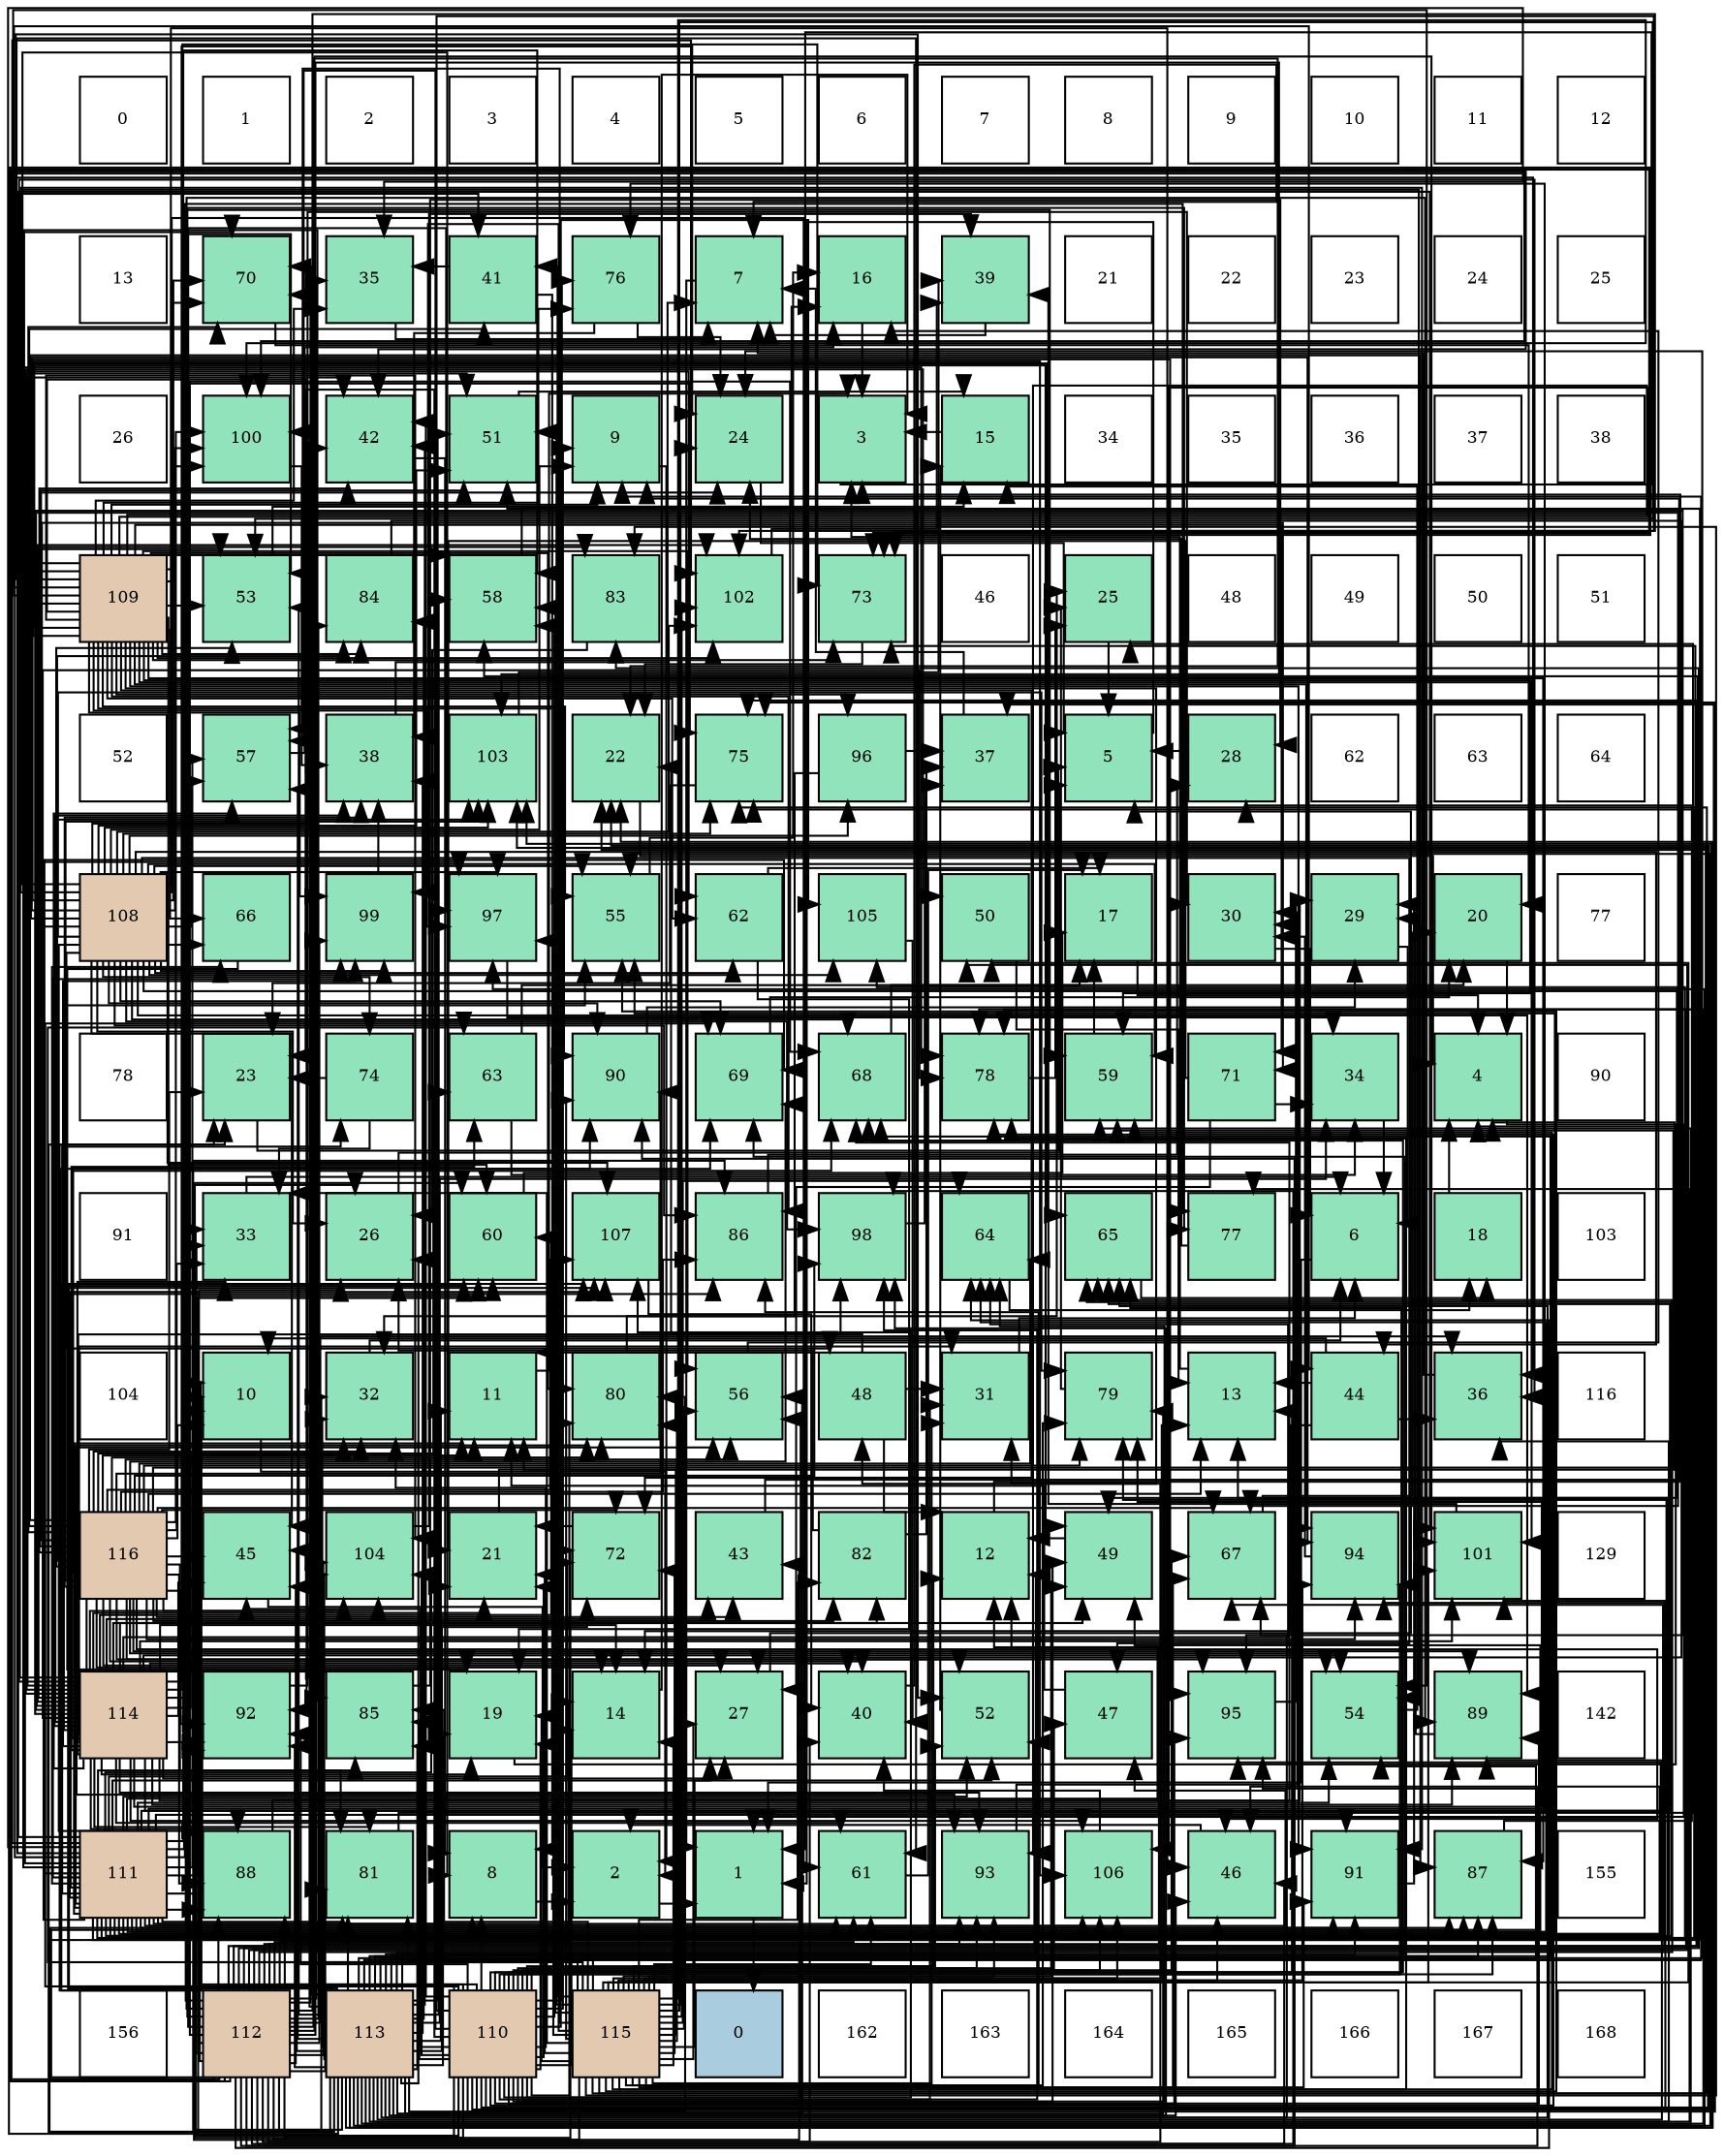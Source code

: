 digraph layout{
 rankdir=TB;
 splines=ortho;
 node [style=filled shape=square fixedsize=true width=0.6];
0[label="0", fontsize=8, fillcolor="#ffffff"];
1[label="1", fontsize=8, fillcolor="#ffffff"];
2[label="2", fontsize=8, fillcolor="#ffffff"];
3[label="3", fontsize=8, fillcolor="#ffffff"];
4[label="4", fontsize=8, fillcolor="#ffffff"];
5[label="5", fontsize=8, fillcolor="#ffffff"];
6[label="6", fontsize=8, fillcolor="#ffffff"];
7[label="7", fontsize=8, fillcolor="#ffffff"];
8[label="8", fontsize=8, fillcolor="#ffffff"];
9[label="9", fontsize=8, fillcolor="#ffffff"];
10[label="10", fontsize=8, fillcolor="#ffffff"];
11[label="11", fontsize=8, fillcolor="#ffffff"];
12[label="12", fontsize=8, fillcolor="#ffffff"];
13[label="13", fontsize=8, fillcolor="#ffffff"];
14[label="70", fontsize=8, fillcolor="#91e3bb"];
15[label="35", fontsize=8, fillcolor="#91e3bb"];
16[label="41", fontsize=8, fillcolor="#91e3bb"];
17[label="76", fontsize=8, fillcolor="#91e3bb"];
18[label="7", fontsize=8, fillcolor="#91e3bb"];
19[label="16", fontsize=8, fillcolor="#91e3bb"];
20[label="39", fontsize=8, fillcolor="#91e3bb"];
21[label="21", fontsize=8, fillcolor="#ffffff"];
22[label="22", fontsize=8, fillcolor="#ffffff"];
23[label="23", fontsize=8, fillcolor="#ffffff"];
24[label="24", fontsize=8, fillcolor="#ffffff"];
25[label="25", fontsize=8, fillcolor="#ffffff"];
26[label="26", fontsize=8, fillcolor="#ffffff"];
27[label="100", fontsize=8, fillcolor="#91e3bb"];
28[label="42", fontsize=8, fillcolor="#91e3bb"];
29[label="51", fontsize=8, fillcolor="#91e3bb"];
30[label="9", fontsize=8, fillcolor="#91e3bb"];
31[label="24", fontsize=8, fillcolor="#91e3bb"];
32[label="3", fontsize=8, fillcolor="#91e3bb"];
33[label="15", fontsize=8, fillcolor="#91e3bb"];
34[label="34", fontsize=8, fillcolor="#ffffff"];
35[label="35", fontsize=8, fillcolor="#ffffff"];
36[label="36", fontsize=8, fillcolor="#ffffff"];
37[label="37", fontsize=8, fillcolor="#ffffff"];
38[label="38", fontsize=8, fillcolor="#ffffff"];
39[label="109", fontsize=8, fillcolor="#e3c9af"];
40[label="53", fontsize=8, fillcolor="#91e3bb"];
41[label="84", fontsize=8, fillcolor="#91e3bb"];
42[label="58", fontsize=8, fillcolor="#91e3bb"];
43[label="83", fontsize=8, fillcolor="#91e3bb"];
44[label="102", fontsize=8, fillcolor="#91e3bb"];
45[label="73", fontsize=8, fillcolor="#91e3bb"];
46[label="46", fontsize=8, fillcolor="#ffffff"];
47[label="25", fontsize=8, fillcolor="#91e3bb"];
48[label="48", fontsize=8, fillcolor="#ffffff"];
49[label="49", fontsize=8, fillcolor="#ffffff"];
50[label="50", fontsize=8, fillcolor="#ffffff"];
51[label="51", fontsize=8, fillcolor="#ffffff"];
52[label="52", fontsize=8, fillcolor="#ffffff"];
53[label="57", fontsize=8, fillcolor="#91e3bb"];
54[label="38", fontsize=8, fillcolor="#91e3bb"];
55[label="103", fontsize=8, fillcolor="#91e3bb"];
56[label="22", fontsize=8, fillcolor="#91e3bb"];
57[label="75", fontsize=8, fillcolor="#91e3bb"];
58[label="96", fontsize=8, fillcolor="#91e3bb"];
59[label="37", fontsize=8, fillcolor="#91e3bb"];
60[label="5", fontsize=8, fillcolor="#91e3bb"];
61[label="28", fontsize=8, fillcolor="#91e3bb"];
62[label="62", fontsize=8, fillcolor="#ffffff"];
63[label="63", fontsize=8, fillcolor="#ffffff"];
64[label="64", fontsize=8, fillcolor="#ffffff"];
65[label="108", fontsize=8, fillcolor="#e3c9af"];
66[label="66", fontsize=8, fillcolor="#91e3bb"];
67[label="99", fontsize=8, fillcolor="#91e3bb"];
68[label="97", fontsize=8, fillcolor="#91e3bb"];
69[label="55", fontsize=8, fillcolor="#91e3bb"];
70[label="62", fontsize=8, fillcolor="#91e3bb"];
71[label="105", fontsize=8, fillcolor="#91e3bb"];
72[label="50", fontsize=8, fillcolor="#91e3bb"];
73[label="17", fontsize=8, fillcolor="#91e3bb"];
74[label="30", fontsize=8, fillcolor="#91e3bb"];
75[label="29", fontsize=8, fillcolor="#91e3bb"];
76[label="20", fontsize=8, fillcolor="#91e3bb"];
77[label="77", fontsize=8, fillcolor="#ffffff"];
78[label="78", fontsize=8, fillcolor="#ffffff"];
79[label="23", fontsize=8, fillcolor="#91e3bb"];
80[label="74", fontsize=8, fillcolor="#91e3bb"];
81[label="63", fontsize=8, fillcolor="#91e3bb"];
82[label="90", fontsize=8, fillcolor="#91e3bb"];
83[label="69", fontsize=8, fillcolor="#91e3bb"];
84[label="68", fontsize=8, fillcolor="#91e3bb"];
85[label="78", fontsize=8, fillcolor="#91e3bb"];
86[label="59", fontsize=8, fillcolor="#91e3bb"];
87[label="71", fontsize=8, fillcolor="#91e3bb"];
88[label="34", fontsize=8, fillcolor="#91e3bb"];
89[label="4", fontsize=8, fillcolor="#91e3bb"];
90[label="90", fontsize=8, fillcolor="#ffffff"];
91[label="91", fontsize=8, fillcolor="#ffffff"];
92[label="33", fontsize=8, fillcolor="#91e3bb"];
93[label="26", fontsize=8, fillcolor="#91e3bb"];
94[label="60", fontsize=8, fillcolor="#91e3bb"];
95[label="107", fontsize=8, fillcolor="#91e3bb"];
96[label="86", fontsize=8, fillcolor="#91e3bb"];
97[label="98", fontsize=8, fillcolor="#91e3bb"];
98[label="64", fontsize=8, fillcolor="#91e3bb"];
99[label="65", fontsize=8, fillcolor="#91e3bb"];
100[label="77", fontsize=8, fillcolor="#91e3bb"];
101[label="6", fontsize=8, fillcolor="#91e3bb"];
102[label="18", fontsize=8, fillcolor="#91e3bb"];
103[label="103", fontsize=8, fillcolor="#ffffff"];
104[label="104", fontsize=8, fillcolor="#ffffff"];
105[label="10", fontsize=8, fillcolor="#91e3bb"];
106[label="32", fontsize=8, fillcolor="#91e3bb"];
107[label="11", fontsize=8, fillcolor="#91e3bb"];
108[label="80", fontsize=8, fillcolor="#91e3bb"];
109[label="56", fontsize=8, fillcolor="#91e3bb"];
110[label="48", fontsize=8, fillcolor="#91e3bb"];
111[label="31", fontsize=8, fillcolor="#91e3bb"];
112[label="79", fontsize=8, fillcolor="#91e3bb"];
113[label="13", fontsize=8, fillcolor="#91e3bb"];
114[label="44", fontsize=8, fillcolor="#91e3bb"];
115[label="36", fontsize=8, fillcolor="#91e3bb"];
116[label="116", fontsize=8, fillcolor="#ffffff"];
117[label="116", fontsize=8, fillcolor="#e3c9af"];
118[label="45", fontsize=8, fillcolor="#91e3bb"];
119[label="104", fontsize=8, fillcolor="#91e3bb"];
120[label="21", fontsize=8, fillcolor="#91e3bb"];
121[label="72", fontsize=8, fillcolor="#91e3bb"];
122[label="43", fontsize=8, fillcolor="#91e3bb"];
123[label="82", fontsize=8, fillcolor="#91e3bb"];
124[label="12", fontsize=8, fillcolor="#91e3bb"];
125[label="49", fontsize=8, fillcolor="#91e3bb"];
126[label="67", fontsize=8, fillcolor="#91e3bb"];
127[label="94", fontsize=8, fillcolor="#91e3bb"];
128[label="101", fontsize=8, fillcolor="#91e3bb"];
129[label="129", fontsize=8, fillcolor="#ffffff"];
130[label="114", fontsize=8, fillcolor="#e3c9af"];
131[label="92", fontsize=8, fillcolor="#91e3bb"];
132[label="85", fontsize=8, fillcolor="#91e3bb"];
133[label="19", fontsize=8, fillcolor="#91e3bb"];
134[label="14", fontsize=8, fillcolor="#91e3bb"];
135[label="27", fontsize=8, fillcolor="#91e3bb"];
136[label="40", fontsize=8, fillcolor="#91e3bb"];
137[label="52", fontsize=8, fillcolor="#91e3bb"];
138[label="47", fontsize=8, fillcolor="#91e3bb"];
139[label="95", fontsize=8, fillcolor="#91e3bb"];
140[label="54", fontsize=8, fillcolor="#91e3bb"];
141[label="89", fontsize=8, fillcolor="#91e3bb"];
142[label="142", fontsize=8, fillcolor="#ffffff"];
143[label="111", fontsize=8, fillcolor="#e3c9af"];
144[label="88", fontsize=8, fillcolor="#91e3bb"];
145[label="81", fontsize=8, fillcolor="#91e3bb"];
146[label="8", fontsize=8, fillcolor="#91e3bb"];
147[label="2", fontsize=8, fillcolor="#91e3bb"];
148[label="1", fontsize=8, fillcolor="#91e3bb"];
149[label="61", fontsize=8, fillcolor="#91e3bb"];
150[label="93", fontsize=8, fillcolor="#91e3bb"];
151[label="106", fontsize=8, fillcolor="#91e3bb"];
152[label="46", fontsize=8, fillcolor="#91e3bb"];
153[label="91", fontsize=8, fillcolor="#91e3bb"];
154[label="87", fontsize=8, fillcolor="#91e3bb"];
155[label="155", fontsize=8, fillcolor="#ffffff"];
156[label="156", fontsize=8, fillcolor="#ffffff"];
157[label="112", fontsize=8, fillcolor="#e3c9af"];
158[label="113", fontsize=8, fillcolor="#e3c9af"];
159[label="110", fontsize=8, fillcolor="#e3c9af"];
160[label="115", fontsize=8, fillcolor="#e3c9af"];
161[label="0", fontsize=8, fillcolor="#a9ccde"];
162[label="162", fontsize=8, fillcolor="#ffffff"];
163[label="163", fontsize=8, fillcolor="#ffffff"];
164[label="164", fontsize=8, fillcolor="#ffffff"];
165[label="165", fontsize=8, fillcolor="#ffffff"];
166[label="166", fontsize=8, fillcolor="#ffffff"];
167[label="167", fontsize=8, fillcolor="#ffffff"];
168[label="168", fontsize=8, fillcolor="#ffffff"];
edge [constraint=false, style=vis];148 -> 161;
147 -> 148;
32 -> 148;
89 -> 148;
60 -> 148;
101 -> 148;
18 -> 148;
146 -> 147;
30 -> 147;
105 -> 147;
107 -> 32;
124 -> 32;
113 -> 32;
134 -> 32;
33 -> 32;
19 -> 32;
73 -> 89;
102 -> 89;
133 -> 89;
76 -> 89;
120 -> 89;
56 -> 89;
79 -> 60;
31 -> 60;
47 -> 60;
93 -> 60;
135 -> 60;
61 -> 60;
75 -> 101;
74 -> 101;
111 -> 101;
106 -> 101;
92 -> 101;
88 -> 101;
15 -> 18;
115 -> 18;
59 -> 18;
54 -> 18;
20 -> 18;
136 -> 18;
16 -> 146;
16 -> 15;
28 -> 146;
122 -> 30;
114 -> 105;
114 -> 113;
114 -> 134;
114 -> 115;
118 -> 147;
152 -> 147;
138 -> 107;
110 -> 107;
110 -> 124;
110 -> 56;
110 -> 111;
125 -> 124;
72 -> 113;
29 -> 33;
137 -> 33;
40 -> 33;
140 -> 33;
69 -> 19;
109 -> 19;
53 -> 19;
42 -> 19;
86 -> 73;
94 -> 73;
149 -> 73;
70 -> 73;
70 -> 133;
81 -> 73;
81 -> 88;
98 -> 102;
99 -> 102;
66 -> 133;
126 -> 76;
84 -> 76;
83 -> 76;
14 -> 76;
87 -> 120;
87 -> 135;
87 -> 88;
121 -> 120;
45 -> 56;
80 -> 79;
80 -> 92;
57 -> 79;
17 -> 31;
17 -> 54;
100 -> 31;
85 -> 47;
112 -> 47;
108 -> 47;
145 -> 47;
123 -> 93;
123 -> 59;
43 -> 93;
41 -> 135;
132 -> 61;
96 -> 61;
154 -> 61;
144 -> 75;
141 -> 75;
82 -> 75;
153 -> 75;
131 -> 74;
150 -> 74;
127 -> 74;
139 -> 74;
58 -> 106;
58 -> 59;
68 -> 88;
97 -> 59;
67 -> 54;
27 -> 54;
128 -> 20;
44 -> 20;
55 -> 20;
119 -> 20;
71 -> 136;
151 -> 136;
95 -> 136;
65 -> 30;
65 -> 93;
65 -> 28;
65 -> 114;
65 -> 118;
65 -> 152;
65 -> 138;
65 -> 110;
65 -> 125;
65 -> 29;
65 -> 140;
65 -> 69;
65 -> 53;
65 -> 86;
65 -> 149;
65 -> 70;
65 -> 66;
65 -> 84;
65 -> 83;
65 -> 14;
65 -> 87;
65 -> 80;
65 -> 57;
65 -> 112;
65 -> 96;
65 -> 144;
65 -> 141;
65 -> 82;
65 -> 153;
65 -> 127;
65 -> 139;
65 -> 58;
65 -> 68;
65 -> 97;
65 -> 67;
65 -> 27;
65 -> 44;
65 -> 55;
65 -> 71;
65 -> 151;
65 -> 95;
39 -> 146;
39 -> 30;
39 -> 15;
39 -> 114;
39 -> 110;
39 -> 125;
39 -> 137;
39 -> 40;
39 -> 140;
39 -> 69;
39 -> 109;
39 -> 42;
39 -> 86;
39 -> 94;
39 -> 149;
39 -> 70;
39 -> 99;
39 -> 66;
39 -> 14;
39 -> 87;
39 -> 121;
39 -> 45;
39 -> 17;
39 -> 108;
39 -> 41;
39 -> 132;
39 -> 96;
39 -> 154;
39 -> 82;
39 -> 153;
39 -> 131;
39 -> 150;
39 -> 127;
39 -> 58;
39 -> 68;
39 -> 67;
39 -> 27;
39 -> 128;
39 -> 44;
39 -> 119;
39 -> 151;
159 -> 146;
159 -> 30;
159 -> 105;
159 -> 113;
159 -> 134;
159 -> 133;
159 -> 120;
159 -> 56;
159 -> 79;
159 -> 93;
159 -> 111;
159 -> 106;
159 -> 92;
159 -> 59;
159 -> 28;
159 -> 118;
159 -> 138;
159 -> 125;
159 -> 137;
159 -> 109;
159 -> 53;
159 -> 42;
159 -> 94;
159 -> 98;
159 -> 99;
159 -> 126;
159 -> 84;
159 -> 83;
159 -> 45;
159 -> 57;
159 -> 17;
159 -> 85;
159 -> 108;
159 -> 132;
159 -> 154;
159 -> 144;
159 -> 141;
159 -> 82;
159 -> 131;
159 -> 150;
159 -> 127;
159 -> 139;
159 -> 97;
159 -> 128;
159 -> 55;
159 -> 119;
159 -> 71;
159 -> 151;
159 -> 95;
143 -> 146;
143 -> 107;
143 -> 124;
143 -> 113;
143 -> 120;
143 -> 135;
143 -> 15;
143 -> 115;
143 -> 152;
143 -> 138;
143 -> 125;
143 -> 29;
143 -> 137;
143 -> 40;
143 -> 140;
143 -> 69;
143 -> 109;
143 -> 53;
143 -> 42;
143 -> 94;
143 -> 149;
143 -> 70;
143 -> 98;
143 -> 99;
143 -> 66;
143 -> 126;
143 -> 83;
143 -> 14;
143 -> 121;
143 -> 45;
143 -> 80;
143 -> 57;
143 -> 17;
143 -> 100;
143 -> 85;
143 -> 112;
143 -> 108;
143 -> 145;
143 -> 132;
143 -> 96;
143 -> 154;
143 -> 144;
143 -> 153;
143 -> 131;
143 -> 139;
143 -> 68;
143 -> 67;
143 -> 128;
143 -> 44;
143 -> 151;
143 -> 95;
157 -> 105;
157 -> 124;
157 -> 134;
157 -> 56;
157 -> 79;
157 -> 93;
157 -> 111;
157 -> 106;
157 -> 92;
157 -> 15;
157 -> 115;
157 -> 136;
157 -> 28;
157 -> 122;
157 -> 118;
157 -> 152;
157 -> 72;
157 -> 42;
157 -> 86;
157 -> 149;
157 -> 98;
157 -> 99;
157 -> 84;
157 -> 14;
157 -> 121;
157 -> 45;
157 -> 57;
157 -> 100;
157 -> 85;
157 -> 145;
157 -> 43;
157 -> 41;
157 -> 154;
157 -> 144;
157 -> 141;
157 -> 82;
157 -> 153;
157 -> 150;
157 -> 127;
157 -> 139;
157 -> 68;
157 -> 97;
157 -> 67;
157 -> 27;
157 -> 128;
157 -> 44;
157 -> 55;
157 -> 119;
157 -> 95;
158 -> 30;
158 -> 107;
158 -> 124;
158 -> 133;
158 -> 56;
158 -> 79;
158 -> 31;
158 -> 93;
158 -> 106;
158 -> 88;
158 -> 115;
158 -> 54;
158 -> 28;
158 -> 118;
158 -> 152;
158 -> 29;
158 -> 137;
158 -> 40;
158 -> 140;
158 -> 69;
158 -> 109;
158 -> 53;
158 -> 42;
158 -> 86;
158 -> 94;
158 -> 99;
158 -> 126;
158 -> 84;
158 -> 83;
158 -> 14;
158 -> 121;
158 -> 45;
158 -> 100;
158 -> 85;
158 -> 112;
158 -> 108;
158 -> 145;
158 -> 41;
158 -> 132;
158 -> 96;
158 -> 154;
158 -> 141;
158 -> 153;
158 -> 131;
158 -> 68;
158 -> 97;
158 -> 27;
158 -> 55;
158 -> 119;
158 -> 71;
158 -> 95;
130 -> 134;
130 -> 133;
130 -> 120;
130 -> 31;
130 -> 135;
130 -> 111;
130 -> 106;
130 -> 92;
130 -> 115;
130 -> 54;
130 -> 136;
130 -> 16;
130 -> 28;
130 -> 122;
130 -> 118;
130 -> 125;
130 -> 72;
130 -> 29;
130 -> 40;
130 -> 140;
130 -> 69;
130 -> 53;
130 -> 94;
130 -> 149;
130 -> 81;
130 -> 98;
130 -> 99;
130 -> 126;
130 -> 84;
130 -> 83;
130 -> 45;
130 -> 57;
130 -> 85;
130 -> 112;
130 -> 145;
130 -> 123;
130 -> 43;
130 -> 144;
130 -> 141;
130 -> 131;
130 -> 150;
130 -> 139;
130 -> 97;
130 -> 67;
130 -> 128;
130 -> 44;
130 -> 55;
130 -> 119;
130 -> 151;
160 -> 105;
160 -> 107;
160 -> 124;
160 -> 113;
160 -> 134;
160 -> 133;
160 -> 120;
160 -> 56;
160 -> 31;
160 -> 135;
160 -> 111;
160 -> 92;
160 -> 16;
160 -> 152;
160 -> 125;
160 -> 72;
160 -> 29;
160 -> 137;
160 -> 40;
160 -> 69;
160 -> 109;
160 -> 53;
160 -> 42;
160 -> 86;
160 -> 94;
160 -> 149;
160 -> 81;
160 -> 98;
160 -> 126;
160 -> 121;
160 -> 57;
160 -> 85;
160 -> 112;
160 -> 108;
160 -> 145;
160 -> 123;
160 -> 43;
160 -> 132;
160 -> 96;
160 -> 82;
160 -> 153;
160 -> 150;
160 -> 127;
160 -> 68;
160 -> 67;
160 -> 27;
160 -> 128;
160 -> 44;
160 -> 151;
117 -> 105;
117 -> 107;
117 -> 113;
117 -> 134;
117 -> 79;
117 -> 31;
117 -> 135;
117 -> 106;
117 -> 92;
117 -> 54;
117 -> 136;
117 -> 16;
117 -> 28;
117 -> 122;
117 -> 118;
117 -> 152;
117 -> 29;
117 -> 137;
117 -> 40;
117 -> 140;
117 -> 109;
117 -> 86;
117 -> 81;
117 -> 98;
117 -> 126;
117 -> 84;
117 -> 83;
117 -> 14;
117 -> 121;
117 -> 112;
117 -> 108;
117 -> 145;
117 -> 123;
117 -> 41;
117 -> 132;
117 -> 96;
117 -> 154;
117 -> 144;
117 -> 141;
117 -> 82;
117 -> 131;
117 -> 150;
117 -> 127;
117 -> 139;
117 -> 97;
117 -> 27;
117 -> 55;
117 -> 119;
117 -> 95;
edge [constraint=true, style=invis];
0 -> 13 -> 26 -> 39 -> 52 -> 65 -> 78 -> 91 -> 104 -> 117 -> 130 -> 143 -> 156;
1 -> 14 -> 27 -> 40 -> 53 -> 66 -> 79 -> 92 -> 105 -> 118 -> 131 -> 144 -> 157;
2 -> 15 -> 28 -> 41 -> 54 -> 67 -> 80 -> 93 -> 106 -> 119 -> 132 -> 145 -> 158;
3 -> 16 -> 29 -> 42 -> 55 -> 68 -> 81 -> 94 -> 107 -> 120 -> 133 -> 146 -> 159;
4 -> 17 -> 30 -> 43 -> 56 -> 69 -> 82 -> 95 -> 108 -> 121 -> 134 -> 147 -> 160;
5 -> 18 -> 31 -> 44 -> 57 -> 70 -> 83 -> 96 -> 109 -> 122 -> 135 -> 148 -> 161;
6 -> 19 -> 32 -> 45 -> 58 -> 71 -> 84 -> 97 -> 110 -> 123 -> 136 -> 149 -> 162;
7 -> 20 -> 33 -> 46 -> 59 -> 72 -> 85 -> 98 -> 111 -> 124 -> 137 -> 150 -> 163;
8 -> 21 -> 34 -> 47 -> 60 -> 73 -> 86 -> 99 -> 112 -> 125 -> 138 -> 151 -> 164;
9 -> 22 -> 35 -> 48 -> 61 -> 74 -> 87 -> 100 -> 113 -> 126 -> 139 -> 152 -> 165;
10 -> 23 -> 36 -> 49 -> 62 -> 75 -> 88 -> 101 -> 114 -> 127 -> 140 -> 153 -> 166;
11 -> 24 -> 37 -> 50 -> 63 -> 76 -> 89 -> 102 -> 115 -> 128 -> 141 -> 154 -> 167;
12 -> 25 -> 38 -> 51 -> 64 -> 77 -> 90 -> 103 -> 116 -> 129 -> 142 -> 155 -> 168;
rank = same {0 -> 1 -> 2 -> 3 -> 4 -> 5 -> 6 -> 7 -> 8 -> 9 -> 10 -> 11 -> 12};
rank = same {13 -> 14 -> 15 -> 16 -> 17 -> 18 -> 19 -> 20 -> 21 -> 22 -> 23 -> 24 -> 25};
rank = same {26 -> 27 -> 28 -> 29 -> 30 -> 31 -> 32 -> 33 -> 34 -> 35 -> 36 -> 37 -> 38};
rank = same {39 -> 40 -> 41 -> 42 -> 43 -> 44 -> 45 -> 46 -> 47 -> 48 -> 49 -> 50 -> 51};
rank = same {52 -> 53 -> 54 -> 55 -> 56 -> 57 -> 58 -> 59 -> 60 -> 61 -> 62 -> 63 -> 64};
rank = same {65 -> 66 -> 67 -> 68 -> 69 -> 70 -> 71 -> 72 -> 73 -> 74 -> 75 -> 76 -> 77};
rank = same {78 -> 79 -> 80 -> 81 -> 82 -> 83 -> 84 -> 85 -> 86 -> 87 -> 88 -> 89 -> 90};
rank = same {91 -> 92 -> 93 -> 94 -> 95 -> 96 -> 97 -> 98 -> 99 -> 100 -> 101 -> 102 -> 103};
rank = same {104 -> 105 -> 106 -> 107 -> 108 -> 109 -> 110 -> 111 -> 112 -> 113 -> 114 -> 115 -> 116};
rank = same {117 -> 118 -> 119 -> 120 -> 121 -> 122 -> 123 -> 124 -> 125 -> 126 -> 127 -> 128 -> 129};
rank = same {130 -> 131 -> 132 -> 133 -> 134 -> 135 -> 136 -> 137 -> 138 -> 139 -> 140 -> 141 -> 142};
rank = same {143 -> 144 -> 145 -> 146 -> 147 -> 148 -> 149 -> 150 -> 151 -> 152 -> 153 -> 154 -> 155};
rank = same {156 -> 157 -> 158 -> 159 -> 160 -> 161 -> 162 -> 163 -> 164 -> 165 -> 166 -> 167 -> 168};
}